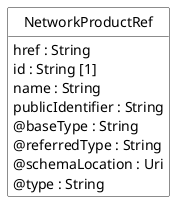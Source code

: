 @startuml
hide circle
hide methods
hide stereotype
show <<Enumeration>> stereotype
skinparam class {
   BackgroundColor<<Enumeration>> #E6F5F7
   BackgroundColor<<Ref>> #FFFFE0
   BackgroundColor<<Pivot>> #FFFFFFF
   BackgroundColor<<SimpleType>> #E2F0DA
   BackgroundColor #FCF2E3
}

class NetworkProductRef <<Pivot>> {
    href : String
    id : String [1]
    name : String
    publicIdentifier : String
    @baseType : String
    @referredType : String
    @schemaLocation : Uri
    @type : String
}


@enduml